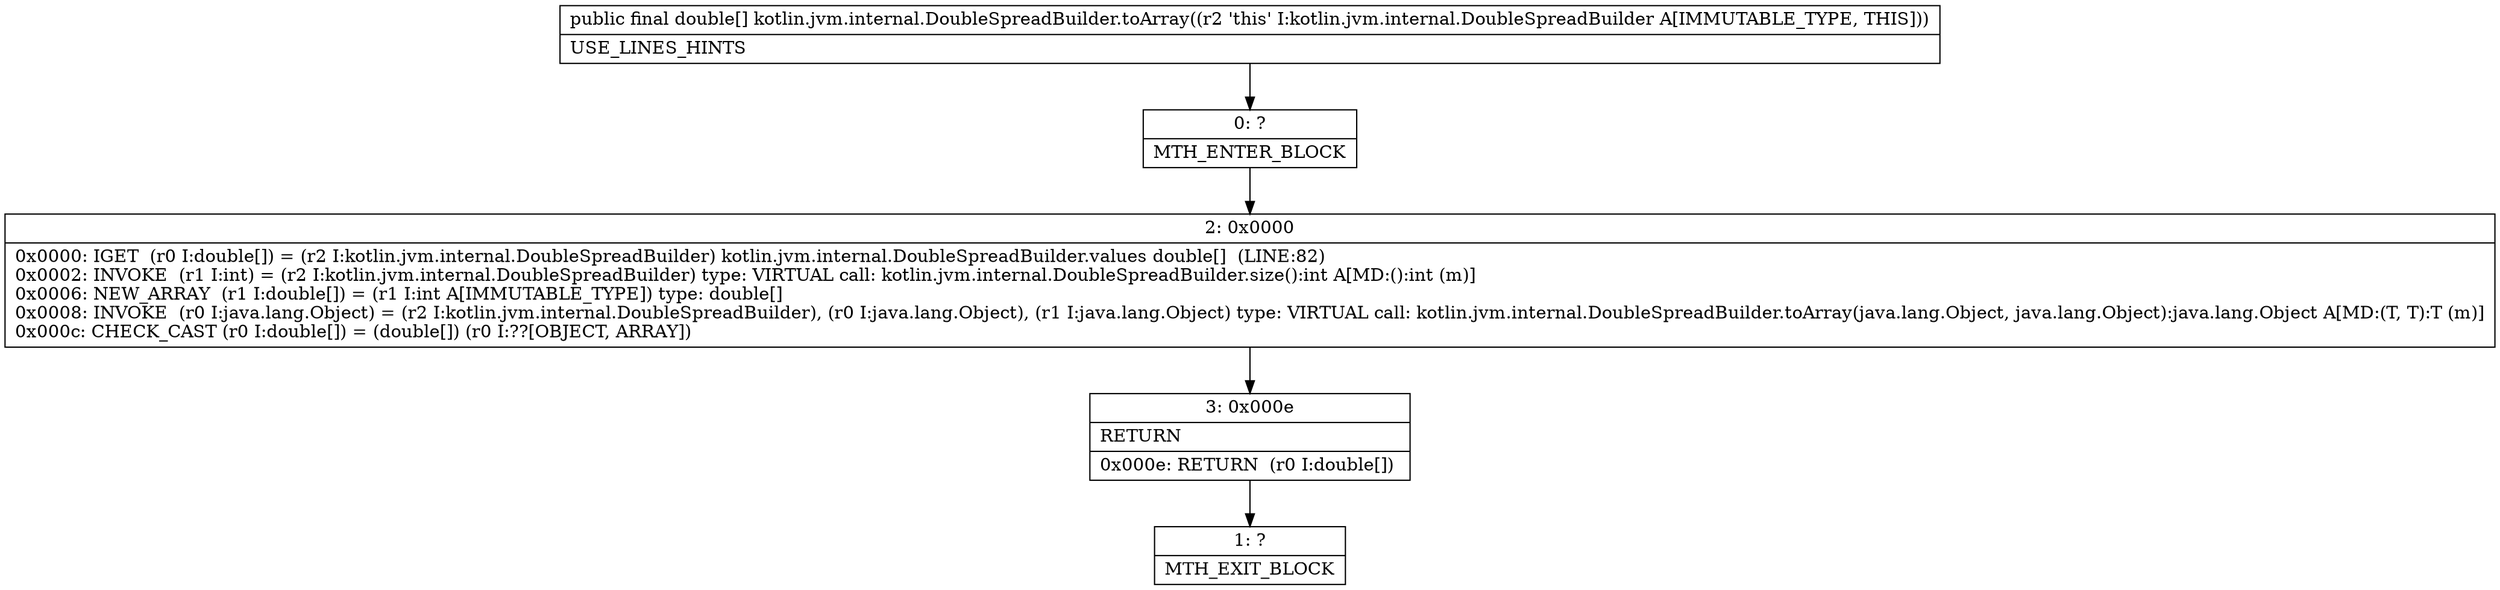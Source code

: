 digraph "CFG forkotlin.jvm.internal.DoubleSpreadBuilder.toArray()[D" {
Node_0 [shape=record,label="{0\:\ ?|MTH_ENTER_BLOCK\l}"];
Node_2 [shape=record,label="{2\:\ 0x0000|0x0000: IGET  (r0 I:double[]) = (r2 I:kotlin.jvm.internal.DoubleSpreadBuilder) kotlin.jvm.internal.DoubleSpreadBuilder.values double[]  (LINE:82)\l0x0002: INVOKE  (r1 I:int) = (r2 I:kotlin.jvm.internal.DoubleSpreadBuilder) type: VIRTUAL call: kotlin.jvm.internal.DoubleSpreadBuilder.size():int A[MD:():int (m)]\l0x0006: NEW_ARRAY  (r1 I:double[]) = (r1 I:int A[IMMUTABLE_TYPE]) type: double[] \l0x0008: INVOKE  (r0 I:java.lang.Object) = (r2 I:kotlin.jvm.internal.DoubleSpreadBuilder), (r0 I:java.lang.Object), (r1 I:java.lang.Object) type: VIRTUAL call: kotlin.jvm.internal.DoubleSpreadBuilder.toArray(java.lang.Object, java.lang.Object):java.lang.Object A[MD:(T, T):T (m)]\l0x000c: CHECK_CAST (r0 I:double[]) = (double[]) (r0 I:??[OBJECT, ARRAY]) \l}"];
Node_3 [shape=record,label="{3\:\ 0x000e|RETURN\l|0x000e: RETURN  (r0 I:double[]) \l}"];
Node_1 [shape=record,label="{1\:\ ?|MTH_EXIT_BLOCK\l}"];
MethodNode[shape=record,label="{public final double[] kotlin.jvm.internal.DoubleSpreadBuilder.toArray((r2 'this' I:kotlin.jvm.internal.DoubleSpreadBuilder A[IMMUTABLE_TYPE, THIS]))  | USE_LINES_HINTS\l}"];
MethodNode -> Node_0;Node_0 -> Node_2;
Node_2 -> Node_3;
Node_3 -> Node_1;
}

